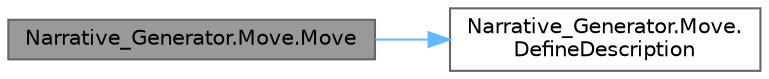 digraph "Narrative_Generator.Move.Move"
{
 // LATEX_PDF_SIZE
  bgcolor="transparent";
  edge [fontname=Helvetica,fontsize=10,labelfontname=Helvetica,labelfontsize=10];
  node [fontname=Helvetica,fontsize=10,shape=box,height=0.2,width=0.4];
  rankdir="LR";
  Node1 [label="Narrative_Generator.Move.Move",height=0.2,width=0.4,color="gray40", fillcolor="grey60", style="filled", fontcolor="black",tooltip="A constructor based only on the state of the story world."];
  Node1 -> Node2 [color="steelblue1",style="solid"];
  Node2 [label="Narrative_Generator.Move.\lDefineDescription",height=0.2,width=0.4,color="grey40", fillcolor="white", style="filled",URL="$class_narrative___generator_1_1_move.html#a886b53f5dff9909a717be3a44f7c2fcc",tooltip="A method that creates a description of the action."];
}
